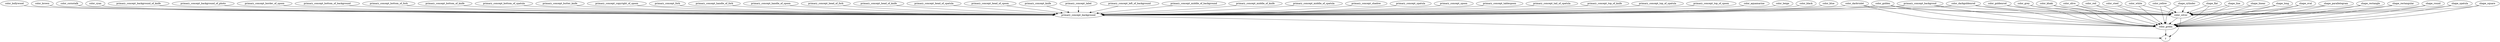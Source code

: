 strict digraph  {
primary_concept_background;
y;
color_green;
color_silver;
primary_concept_backgroud;
primary_concept_background_of_knife;
primary_concept_background_of_photo;
primary_concept_border_of_spoon;
primary_concept_bottom_of_background;
primary_concept_bottom_of_fork;
primary_concept_bottom_of_knife;
primary_concept_bottom_of_spatula;
primary_concept_butter_knife;
primary_concept_copyright_of_spoon;
primary_concept_fork;
primary_concept_handle_of_fork;
primary_concept_handle_of_spoon;
primary_concept_head_of_fork;
primary_concept_head_of_knife;
primary_concept_head_of_spatula;
primary_concept_head_of_spoon;
primary_concept_knife;
primary_concept_label;
primary_concept_left_of_background;
primary_concept_middle_of_background;
primary_concept_middle_of_knife;
primary_concept_middle_of_spatula;
primary_concept_shadow;
primary_concept_spatula;
primary_concept_spoon;
primary_concept_tablespoon;
primary_concept_tail_of_spatula;
primary_concept_top_of_knife;
primary_concept_top_of_spatula;
primary_concept_top_of_spoon;
color_aquamarine;
color_beige;
color_black;
color_blue;
color_bollywood;
color_brown;
color_cornstalk;
color_cyan;
color_darkgoldenrod;
color_darkviolet;
color_golden;
color_goldenrod;
color_grey;
color_khaki;
color_olive;
color_red;
color_steel;
color_white;
color_yellow;
shape_cylinder;
shape_flat;
shape_line;
shape_linear;
shape_long;
shape_oval;
shape_parallelogram;
shape_rectangle;
shape_rectangular;
shape_round;
shape_spatula;
shape_square;
primary_concept_background -> y;
color_green -> y;
color_silver -> y;
color_silver -> color_green;
primary_concept_backgroud -> primary_concept_background;
primary_concept_backgroud -> color_green;
primary_concept_backgroud -> color_silver;
primary_concept_background_of_knife -> primary_concept_background;
primary_concept_background_of_photo -> primary_concept_background;
primary_concept_border_of_spoon -> primary_concept_background;
primary_concept_bottom_of_background -> primary_concept_background;
primary_concept_bottom_of_fork -> primary_concept_background;
primary_concept_bottom_of_knife -> primary_concept_background;
primary_concept_bottom_of_spatula -> primary_concept_background;
primary_concept_butter_knife -> primary_concept_background;
primary_concept_copyright_of_spoon -> primary_concept_background;
primary_concept_fork -> primary_concept_background;
primary_concept_handle_of_fork -> primary_concept_background;
primary_concept_handle_of_spoon -> primary_concept_background;
primary_concept_head_of_fork -> primary_concept_background;
primary_concept_head_of_knife -> primary_concept_background;
primary_concept_head_of_spatula -> primary_concept_background;
primary_concept_head_of_spoon -> primary_concept_background;
primary_concept_knife -> primary_concept_background;
primary_concept_label -> primary_concept_background;
primary_concept_left_of_background -> primary_concept_background;
primary_concept_middle_of_background -> primary_concept_background;
primary_concept_middle_of_knife -> primary_concept_background;
primary_concept_middle_of_spatula -> primary_concept_background;
primary_concept_shadow -> primary_concept_background;
primary_concept_spatula -> primary_concept_background;
primary_concept_spoon -> primary_concept_background;
primary_concept_tablespoon -> primary_concept_background;
primary_concept_tail_of_spatula -> primary_concept_background;
primary_concept_top_of_knife -> primary_concept_background;
primary_concept_top_of_spatula -> primary_concept_background;
primary_concept_top_of_spoon -> primary_concept_background;
color_aquamarine -> primary_concept_background;
color_beige -> primary_concept_background;
color_black -> primary_concept_background;
color_blue -> primary_concept_background;
color_bollywood -> primary_concept_background;
color_brown -> primary_concept_background;
color_cornstalk -> primary_concept_background;
color_cyan -> primary_concept_background;
color_darkgoldenrod -> primary_concept_background;
color_darkgoldenrod -> color_green;
color_darkgoldenrod -> color_silver;
color_darkviolet -> primary_concept_background;
color_darkviolet -> color_green;
color_darkviolet -> color_silver;
color_golden -> primary_concept_background;
color_golden -> color_green;
color_golden -> color_silver;
color_goldenrod -> color_green;
color_goldenrod -> color_silver;
color_grey -> color_green;
color_grey -> color_silver;
color_khaki -> color_green;
color_khaki -> color_silver;
color_olive -> color_green;
color_olive -> color_silver;
color_red -> color_green;
color_red -> color_silver;
color_steel -> color_green;
color_steel -> color_silver;
color_white -> color_green;
color_white -> color_silver;
color_yellow -> color_green;
color_yellow -> color_silver;
shape_cylinder -> color_green;
shape_cylinder -> color_silver;
shape_flat -> color_green;
shape_flat -> color_silver;
shape_line -> color_green;
shape_line -> color_silver;
shape_linear -> color_green;
shape_linear -> color_silver;
shape_long -> color_green;
shape_long -> color_silver;
shape_oval -> color_green;
shape_oval -> color_silver;
shape_parallelogram -> color_green;
shape_parallelogram -> color_silver;
shape_rectangle -> color_green;
shape_rectangle -> color_silver;
shape_rectangular -> color_green;
shape_rectangular -> color_silver;
shape_round -> color_green;
shape_round -> color_silver;
shape_spatula -> color_green;
shape_spatula -> color_silver;
shape_square -> color_green;
shape_square -> color_silver;
}
